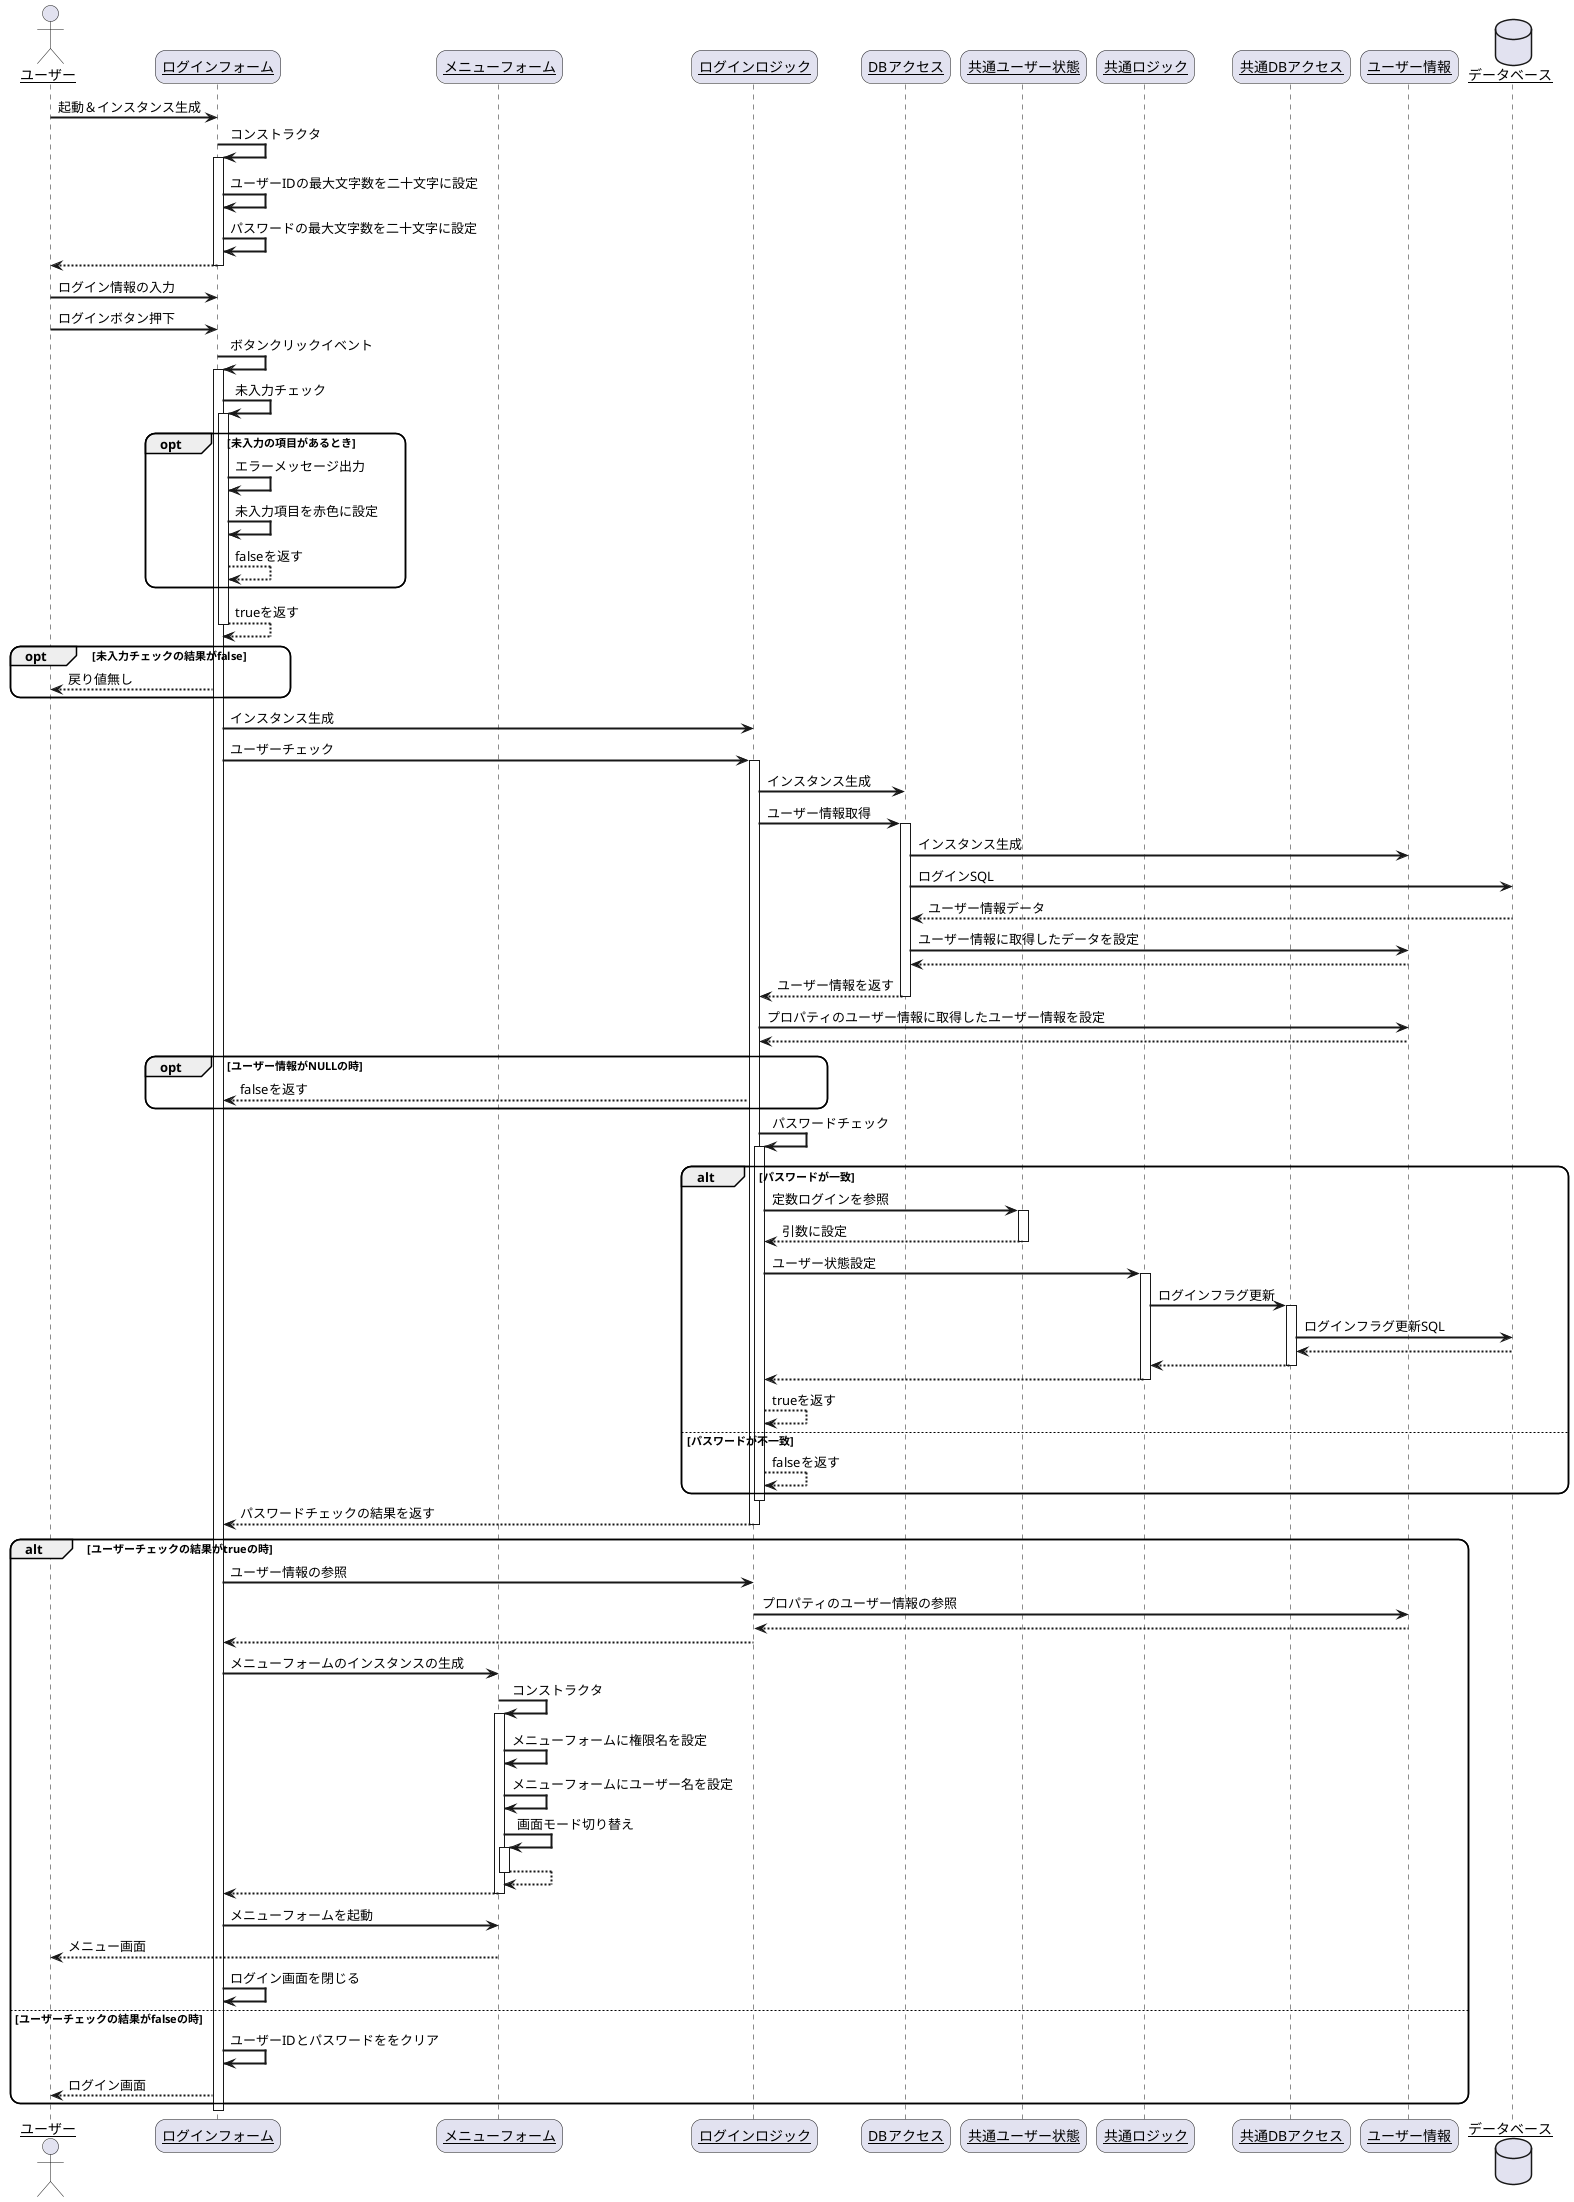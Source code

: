 @startuml
skinparam sequenceArrowThickness 2
skinparam roundcorner 20
skinparam maxmessagesize 60
skinparam sequenceParticipant underline

actor "ユーザー" as user
participant "ログインフォーム" as login_form
participant "メニューフォーム" as menu_form
participant "ログインロジック" as login_logic
participant "DBアクセス" as data_acces
participant "共通ユーザー状態" as enum_user
participant "共通ロジック" as common_logic
participant "共通DBアクセス" as common_db
participant "ユーザー情報" as user_info
database "データベース" as db

user -> login_form: 起動＆インスタンス生成
login_form -> login_form: コンストラクタ
activate login_form
login_form -> login_form:ユーザーIDの最大文字数を二十文字に設定
login_form -> login_form:パスワードの最大文字数を二十文字に設定

login_form --> user:
deactivate login_form
user -> login_form: ログイン情報の入力
user -> login_form: ログインボタン押下
login_form -> login_form: ボタンクリックイベント
activate login_form

login_form -> login_form: 未入力チェック
activate login_form
opt 未入力の項目があるとき
    login_form -> login_form: エラーメッセージ出力
    login_form -> login_form: 未入力項目を赤色に設定
    login_form --> login_form:falseを返す
end
login_form --> login_form:trueを返す
deactivate login_form
opt 未入力チェックの結果がfalse
    login_form --> user:戻り値無し
end
login_form -> login_logic: インスタンス生成
login_form -> login_logic: ユーザーチェック
activate login_logic
login_logic -> data_acces: インスタンス生成
login_logic -> data_acces: ユーザー情報取得
activate data_acces

data_acces -> user_info: インスタンス生成
data_acces -> db: ログインSQL
db --> data_acces: ユーザー情報データ
data_acces -> user_info: ユーザー情報に取得したデータを設定
user_info --> data_acces:
data_acces --> login_logic: ユーザー情報を返す
deactivate data_acces
login_logic -> user_info: プロパティのユーザー情報に取得したユーザー情報を設定
user_info --> login_logic: 
opt ユーザー情報がNULLの時
    login_logic --> login_form: falseを返す
end
login_logic -> login_logic: パスワードチェック
activate login_logic
alt パスワードが一致
    login_logic -> enum_user: 定数ログインを参照
    activate enum_user
    enum_user --> login_logic: 引数に設定
    deactivate enum_user
    login_logic -> common_logic: ユーザー状態設定
    activate common_logic
    common_logic -> common_db: ログインフラグ更新
    activate common_db
    common_db -> db: ログインフラグ更新SQL
    db --> common_db: 
    common_db --> common_logic: 
    deactivate common_db
    common_logic --> login_logic: 
    deactivate common_logic
    login_logic --> login_logic: trueを返す
else パスワードが不一致
    login_logic --> login_logic: falseを返す
end
deactivate login_logic
login_logic --> login_form: パスワードチェックの結果を返す
deactivate login_logic
deactivate login_logic
alt ユーザーチェックの結果がtrueの時
    login_form -> login_logic: ユーザー情報の参照
    login_logic -> user_info: プロパティのユーザー情報の参照
    user_info --> login_logic: 
    login_logic --> login_form: 
    login_form -> menu_form: メニューフォームのインスタンスの生成
    menu_form -> menu_form: コンストラクタ
    activate menu_form
    menu_form -> menu_form: メニューフォームに権限名を設定
    menu_form -> menu_form: メニューフォームにユーザー名を設定
    menu_form -> menu_form: 画面モード切り替え
    activate menu_form
    menu_form --> menu_form: 
    deactivate menu_form
    menu_form --> login_form: 
    deactivate menu_form
    login_form -> menu_form: メニューフォームを起動
    menu_form --> user: メニュー画面
    login_form -> login_form: ログイン画面を閉じる
else ユーザーチェックの結果がfalseの時
    login_form -> login_form: ユーザーIDとパスワードををクリア
    login_form --> user: ログイン画面
end
deactivate login_form

@enduml